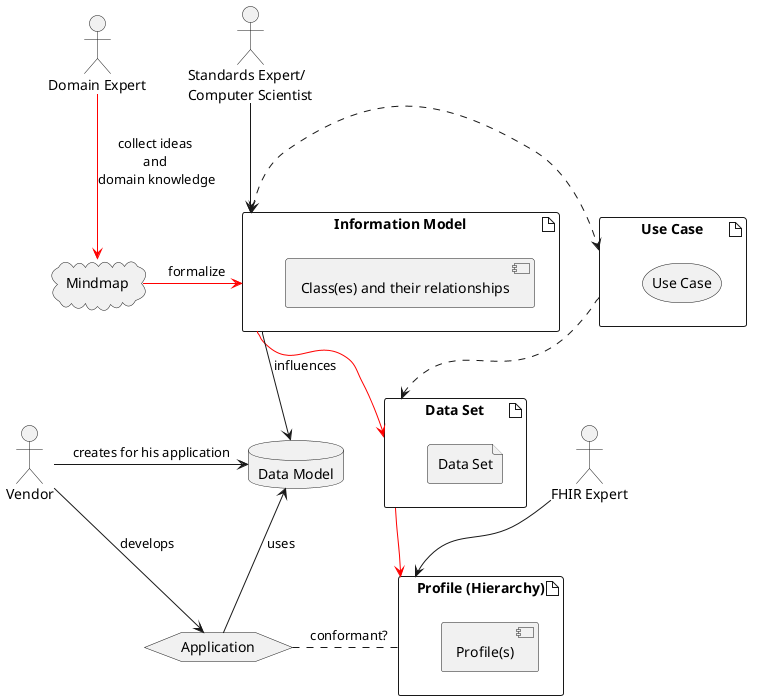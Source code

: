 @startuml

:Domain Expert: as de
:Standards Expert/\nComputer Scientist: as se
:FHIR Expert: as fe
:Vendor: as vendor

cloud "Mindmap" as mm

artifact "Information Model" as im {
    component "Class(es) and their relationships"
}
artifact "Data Set" as ds {
    file "Data Set"
}

artifact "Profile (Hierarchy)" as prof {
    component "Profile(s)"
}

artifact "Use Case" as uc {
    storage "Use Case"
}

de -[#red]down-> mm : collect ideas \nand \ndomain knowledge

mm -[#red]right-> im : formalize
im -[#red]down-> ds
ds -[#red]right-> prof

se --> im
fe --> prof

uc <.left.> im
uc ..> ds

database "Data Model" as dm
hexagon "Application" as app

vendor -right-> dm : creates for his application
im --> dm : influences
vendor -right-> app : develops
app -up-> dm : uses
mm .[hidden]down. vendor

app .right... prof : conformant?

@enduml